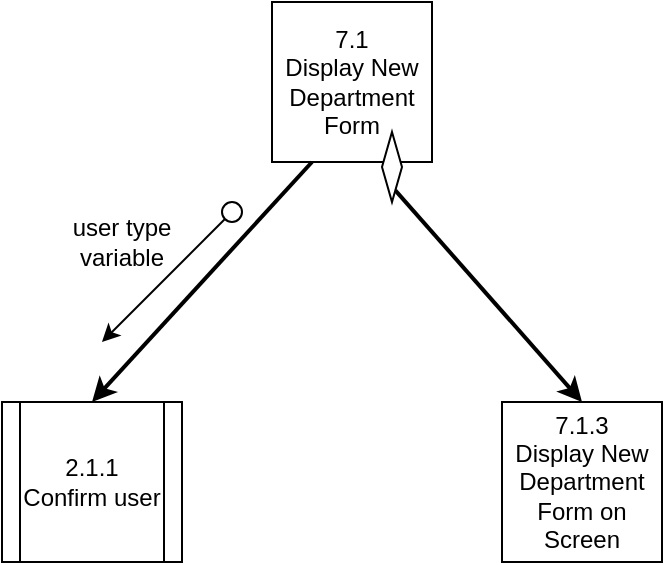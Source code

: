 <mxfile version="12.7.0" type="github" pages="2">
  <diagram id="1PtALkS8NQNCqhiWlU15" name="7.1: Display New Dept Form">
    <mxGraphModel dx="1422" dy="796" grid="1" gridSize="10" guides="1" tooltips="1" connect="1" arrows="1" fold="1" page="1" pageScale="1" pageWidth="850" pageHeight="1100" math="0" shadow="0">
      <root>
        <mxCell id="0"/>
        <mxCell id="1" parent="0"/>
        <mxCell id="G_N2jdx2ukAJO5X8EUTF-1" value="7.1&lt;br&gt;Display New Department Form" style="whiteSpace=wrap;html=1;aspect=fixed;" parent="1" vertex="1">
          <mxGeometry x="395" y="40" width="80" height="80" as="geometry"/>
        </mxCell>
        <mxCell id="G_N2jdx2ukAJO5X8EUTF-3" value="7.1.3&lt;br&gt;Display New Department Form on Screen" style="whiteSpace=wrap;html=1;aspect=fixed;" parent="1" vertex="1">
          <mxGeometry x="510" y="240" width="80" height="80" as="geometry"/>
        </mxCell>
        <mxCell id="G_N2jdx2ukAJO5X8EUTF-5" value="" style="endArrow=classic;html=1;exitX=0.75;exitY=1;exitDx=0;exitDy=0;strokeWidth=2;entryX=0.5;entryY=0;entryDx=0;entryDy=0;" parent="1" source="Stw2XJDDlhPltOekBJ6T-1" target="G_N2jdx2ukAJO5X8EUTF-3" edge="1">
          <mxGeometry width="50" height="50" relative="1" as="geometry">
            <mxPoint x="535" y="210" as="sourcePoint"/>
            <mxPoint x="560" y="240" as="targetPoint"/>
          </mxGeometry>
        </mxCell>
        <mxCell id="G_N2jdx2ukAJO5X8EUTF-6" value="" style="endArrow=classic;html=1;exitX=0.25;exitY=1;exitDx=0;exitDy=0;entryX=0.5;entryY=0;entryDx=0;entryDy=0;strokeWidth=2;" parent="1" source="G_N2jdx2ukAJO5X8EUTF-1" target="9za-afOjF7ODOsxHFIEe-1" edge="1">
          <mxGeometry width="50" height="50" relative="1" as="geometry">
            <mxPoint x="285" y="160" as="sourcePoint"/>
            <mxPoint x="305" y="240" as="targetPoint"/>
          </mxGeometry>
        </mxCell>
        <mxCell id="9za-afOjF7ODOsxHFIEe-1" value="2.1.1&lt;br&gt;Confirm user" style="shape=process;whiteSpace=wrap;html=1;backgroundOutline=1;" vertex="1" parent="1">
          <mxGeometry x="260" y="240" width="90" height="80" as="geometry"/>
        </mxCell>
        <mxCell id="9za-afOjF7ODOsxHFIEe-2" value="" style="endArrow=classic;html=1;exitX=0;exitY=1;exitDx=0;exitDy=0;" edge="1" parent="1" source="9za-afOjF7ODOsxHFIEe-3">
          <mxGeometry width="50" height="50" relative="1" as="geometry">
            <mxPoint x="360" y="160" as="sourcePoint"/>
            <mxPoint x="310" y="210" as="targetPoint"/>
          </mxGeometry>
        </mxCell>
        <mxCell id="9za-afOjF7ODOsxHFIEe-3" value="" style="ellipse;whiteSpace=wrap;html=1;aspect=fixed;fillColor=#FFFFFF;" vertex="1" parent="1">
          <mxGeometry x="370" y="140" width="10" height="10" as="geometry"/>
        </mxCell>
        <mxCell id="9za-afOjF7ODOsxHFIEe-4" value="user type variable" style="text;html=1;strokeColor=none;fillColor=none;align=center;verticalAlign=middle;whiteSpace=wrap;rounded=0;" vertex="1" parent="1">
          <mxGeometry x="290" y="150" width="60" height="20" as="geometry"/>
        </mxCell>
        <mxCell id="Stw2XJDDlhPltOekBJ6T-1" value="" style="rhombus;whiteSpace=wrap;html=1;strokeColor=#000000;fillColor=#FFFFFF;" vertex="1" parent="1">
          <mxGeometry x="450" y="105" width="10" height="35" as="geometry"/>
        </mxCell>
      </root>
    </mxGraphModel>
  </diagram>
  <diagram id="lJ2Lyy_lo-nYcXtIKR5k" name="7.2: Add Dept Info to Dept Table">
    <mxGraphModel dx="1422" dy="796" grid="1" gridSize="10" guides="1" tooltips="1" connect="1" arrows="1" fold="1" page="1" pageScale="1" pageWidth="850" pageHeight="1100" math="0" shadow="0">
      <root>
        <mxCell id="2FddKFQ4fWu9LERN1Jwz-0"/>
        <mxCell id="2FddKFQ4fWu9LERN1Jwz-1" parent="2FddKFQ4fWu9LERN1Jwz-0"/>
        <mxCell id="kPAnGdzFDGQnYrsR_6rP-0" value="7.2&lt;br&gt;Add Department Info Into Department Table" style="whiteSpace=wrap;html=1;aspect=fixed;" parent="2FddKFQ4fWu9LERN1Jwz-1" vertex="1">
          <mxGeometry x="415" y="60" width="90" height="90" as="geometry"/>
        </mxCell>
        <mxCell id="kPAnGdzFDGQnYrsR_6rP-1" value="" style="endArrow=classic;html=1;exitX=0.5;exitY=1;exitDx=0;exitDy=0;entryX=0.5;entryY=0;entryDx=0;entryDy=0;strokeWidth=2;" parent="2FddKFQ4fWu9LERN1Jwz-1" source="kPAnGdzFDGQnYrsR_6rP-0" target="kPAnGdzFDGQnYrsR_6rP-2" edge="1">
          <mxGeometry width="50" height="50" relative="1" as="geometry">
            <mxPoint x="310" y="190" as="sourcePoint"/>
            <mxPoint x="160" y="270" as="targetPoint"/>
          </mxGeometry>
        </mxCell>
        <mxCell id="kPAnGdzFDGQnYrsR_6rP-2" value="&lt;span style=&quot;white-space: normal&quot;&gt;1.2.1&lt;br&gt;&lt;/span&gt;Retrieve Submitted Form Data" style="shape=process;whiteSpace=wrap;html=1;backgroundOutline=1;" parent="2FddKFQ4fWu9LERN1Jwz-1" vertex="1">
          <mxGeometry x="300" y="360" width="90" height="80" as="geometry"/>
        </mxCell>
        <mxCell id="kPAnGdzFDGQnYrsR_6rP-3" value="&lt;span style=&quot;white-space: normal&quot;&gt;1.2.2&lt;br&gt;&lt;/span&gt;Verify Submitted Form Data" style="shape=process;whiteSpace=wrap;html=1;backgroundOutline=1;" parent="2FddKFQ4fWu9LERN1Jwz-1" vertex="1">
          <mxGeometry x="505" y="360" width="90" height="80" as="geometry"/>
        </mxCell>
        <mxCell id="kPAnGdzFDGQnYrsR_6rP-4" value="" style="endArrow=classic;html=1;exitX=0.5;exitY=1;exitDx=0;exitDy=0;entryX=0.5;entryY=0;entryDx=0;entryDy=0;strokeWidth=2;" parent="2FddKFQ4fWu9LERN1Jwz-1" source="kPAnGdzFDGQnYrsR_6rP-0" target="kPAnGdzFDGQnYrsR_6rP-3" edge="1">
          <mxGeometry width="50" height="50" relative="1" as="geometry">
            <mxPoint x="467.5" y="170" as="sourcePoint"/>
            <mxPoint x="262.5" y="290" as="targetPoint"/>
          </mxGeometry>
        </mxCell>
        <mxCell id="kPAnGdzFDGQnYrsR_6rP-5" value="" style="endArrow=classic;html=1;strokeWidth=2;entryX=0.5;entryY=0;entryDx=0;entryDy=0;exitX=0.75;exitY=1;exitDx=0;exitDy=0;" parent="2FddKFQ4fWu9LERN1Jwz-1" source="X7AdeNs9j1M44oKVA4K2-21" target="kPAnGdzFDGQnYrsR_6rP-6" edge="1">
          <mxGeometry width="50" height="50" relative="1" as="geometry">
            <mxPoint x="480" y="130" as="sourcePoint"/>
            <mxPoint x="560" y="270" as="targetPoint"/>
          </mxGeometry>
        </mxCell>
        <mxCell id="kPAnGdzFDGQnYrsR_6rP-6" value="7.2.4&lt;br&gt;Insert Submitted Form Data Into Department Table" style="whiteSpace=wrap;html=1;aspect=fixed;" parent="2FddKFQ4fWu9LERN1Jwz-1" vertex="1">
          <mxGeometry x="690" y="360" width="90" height="90" as="geometry"/>
        </mxCell>
        <mxCell id="kPAnGdzFDGQnYrsR_6rP-7" value="" style="endArrow=classic;html=1;curved=1;entryX=0.433;entryY=1.029;entryDx=0;entryDy=0;entryPerimeter=0;" parent="2FddKFQ4fWu9LERN1Jwz-1" target="kPAnGdzFDGQnYrsR_6rP-0" edge="1">
          <mxGeometry width="50" height="50" relative="1" as="geometry">
            <mxPoint x="455" y="150.0" as="sourcePoint"/>
            <mxPoint x="430" y="150" as="targetPoint"/>
            <Array as="points">
              <mxPoint x="490" y="160"/>
              <mxPoint x="470" y="180"/>
              <mxPoint x="440" y="180"/>
              <mxPoint x="420" y="160"/>
            </Array>
          </mxGeometry>
        </mxCell>
        <mxCell id="8o3iqUsPtl5a7d67dNm0-0" value="1.1.3&lt;br&gt;Connect to Database" style="shape=process;whiteSpace=wrap;html=1;backgroundOutline=1;" parent="2FddKFQ4fWu9LERN1Jwz-1" vertex="1">
          <mxGeometry x="110" y="360" width="90" height="80" as="geometry"/>
        </mxCell>
        <mxCell id="8o3iqUsPtl5a7d67dNm0-2" value="" style="endArrow=classic;html=1;entryX=0.5;entryY=0;entryDx=0;entryDy=0;strokeWidth=2;exitX=0.25;exitY=1;exitDx=0;exitDy=0;" parent="2FddKFQ4fWu9LERN1Jwz-1" source="kPAnGdzFDGQnYrsR_6rP-0" target="8o3iqUsPtl5a7d67dNm0-0" edge="1">
          <mxGeometry width="50" height="50" relative="1" as="geometry">
            <mxPoint x="360" y="140" as="sourcePoint"/>
            <mxPoint x="240" y="250" as="targetPoint"/>
          </mxGeometry>
        </mxCell>
        <mxCell id="X7AdeNs9j1M44oKVA4K2-0" value="" style="endArrow=classic;html=1;" edge="1" parent="2FddKFQ4fWu9LERN1Jwz-1" source="X7AdeNs9j1M44oKVA4K2-1">
          <mxGeometry width="50" height="50" relative="1" as="geometry">
            <mxPoint x="135" y="440" as="sourcePoint"/>
            <mxPoint x="250" y="260" as="targetPoint"/>
            <Array as="points"/>
          </mxGeometry>
        </mxCell>
        <mxCell id="X7AdeNs9j1M44oKVA4K2-1" value="" style="ellipse;whiteSpace=wrap;html=1;aspect=fixed;fillColor=#FFFFFF;" vertex="1" parent="2FddKFQ4fWu9LERN1Jwz-1">
          <mxGeometry x="180" y="310" width="10" height="10" as="geometry"/>
        </mxCell>
        <mxCell id="X7AdeNs9j1M44oKVA4K2-2" value="databaase connection object" style="text;html=1;strokeColor=none;fillColor=none;align=center;verticalAlign=middle;whiteSpace=wrap;rounded=0;" vertex="1" parent="2FddKFQ4fWu9LERN1Jwz-1">
          <mxGeometry x="150" y="250" width="60" height="20" as="geometry"/>
        </mxCell>
        <mxCell id="X7AdeNs9j1M44oKVA4K2-4" value="" style="endArrow=classic;html=1;exitX=1;exitY=1;exitDx=0;exitDy=0;" edge="1" parent="2FddKFQ4fWu9LERN1Jwz-1" source="X7AdeNs9j1M44oKVA4K2-5">
          <mxGeometry width="50" height="50" relative="1" as="geometry">
            <mxPoint x="210" y="560" as="sourcePoint"/>
            <mxPoint x="530" y="350" as="targetPoint"/>
            <Array as="points"/>
          </mxGeometry>
        </mxCell>
        <mxCell id="X7AdeNs9j1M44oKVA4K2-5" value="" style="ellipse;whiteSpace=wrap;html=1;aspect=fixed;fillColor=#FFFFFF;" vertex="1" parent="2FddKFQ4fWu9LERN1Jwz-1">
          <mxGeometry x="495" y="280" width="10" height="10" as="geometry"/>
        </mxCell>
        <mxCell id="X7AdeNs9j1M44oKVA4K2-6" value="" style="endArrow=classic;html=1;exitX=0.5;exitY=1;exitDx=0;exitDy=0;" edge="1" parent="2FddKFQ4fWu9LERN1Jwz-1" source="X7AdeNs9j1M44oKVA4K2-7">
          <mxGeometry width="50" height="50" relative="1" as="geometry">
            <mxPoint x="220" y="570" as="sourcePoint"/>
            <mxPoint x="530" y="270" as="targetPoint"/>
            <Array as="points"/>
          </mxGeometry>
        </mxCell>
        <mxCell id="X7AdeNs9j1M44oKVA4K2-7" value="" style="ellipse;whiteSpace=wrap;html=1;aspect=fixed;fillColor=#000000;" vertex="1" parent="2FddKFQ4fWu9LERN1Jwz-1">
          <mxGeometry x="560" y="330" width="10" height="10" as="geometry"/>
        </mxCell>
        <mxCell id="X7AdeNs9j1M44oKVA4K2-8" value="form data" style="text;html=1;strokeColor=none;fillColor=none;align=center;verticalAlign=middle;whiteSpace=wrap;rounded=0;" vertex="1" parent="2FddKFQ4fWu9LERN1Jwz-1">
          <mxGeometry x="445" y="300" width="60" height="20" as="geometry"/>
        </mxCell>
        <mxCell id="X7AdeNs9j1M44oKVA4K2-9" value="correct format" style="text;html=1;strokeColor=none;fillColor=none;align=center;verticalAlign=middle;whiteSpace=wrap;rounded=0;" vertex="1" parent="2FddKFQ4fWu9LERN1Jwz-1">
          <mxGeometry x="535" y="280" width="60" height="20" as="geometry"/>
        </mxCell>
        <mxCell id="X7AdeNs9j1M44oKVA4K2-11" value="" style="endArrow=classic;html=1;exitX=1;exitY=0;exitDx=0;exitDy=0;" edge="1" parent="2FddKFQ4fWu9LERN1Jwz-1" source="X7AdeNs9j1M44oKVA4K2-12">
          <mxGeometry width="50" height="50" relative="1" as="geometry">
            <mxPoint x="220" y="570" as="sourcePoint"/>
            <mxPoint x="380" y="270" as="targetPoint"/>
            <Array as="points"/>
          </mxGeometry>
        </mxCell>
        <mxCell id="X7AdeNs9j1M44oKVA4K2-12" value="" style="ellipse;whiteSpace=wrap;html=1;aspect=fixed;fillColor=#FFFFFF;" vertex="1" parent="2FddKFQ4fWu9LERN1Jwz-1">
          <mxGeometry x="330" y="330" width="10" height="10" as="geometry"/>
        </mxCell>
        <mxCell id="X7AdeNs9j1M44oKVA4K2-13" value="form data" style="text;html=1;strokeColor=none;fillColor=none;align=center;verticalAlign=middle;whiteSpace=wrap;rounded=0;" vertex="1" parent="2FddKFQ4fWu9LERN1Jwz-1">
          <mxGeometry x="290" y="290" width="60" height="20" as="geometry"/>
        </mxCell>
        <mxCell id="X7AdeNs9j1M44oKVA4K2-15" value="" style="endArrow=classic;html=1;exitX=1;exitY=1;exitDx=0;exitDy=0;" edge="1" parent="2FddKFQ4fWu9LERN1Jwz-1" source="X7AdeNs9j1M44oKVA4K2-16">
          <mxGeometry width="50" height="50" relative="1" as="geometry">
            <mxPoint x="405" y="480" as="sourcePoint"/>
            <mxPoint x="710" y="320" as="targetPoint"/>
            <Array as="points"/>
          </mxGeometry>
        </mxCell>
        <mxCell id="X7AdeNs9j1M44oKVA4K2-16" value="" style="ellipse;whiteSpace=wrap;html=1;aspect=fixed;fillColor=#FFFFFF;" vertex="1" parent="2FddKFQ4fWu9LERN1Jwz-1">
          <mxGeometry x="630" y="250" width="10" height="10" as="geometry"/>
        </mxCell>
        <mxCell id="X7AdeNs9j1M44oKVA4K2-17" value="form data" style="text;html=1;strokeColor=none;fillColor=none;align=center;verticalAlign=middle;whiteSpace=wrap;rounded=0;" vertex="1" parent="2FddKFQ4fWu9LERN1Jwz-1">
          <mxGeometry x="660" y="260" width="60" height="20" as="geometry"/>
        </mxCell>
        <mxCell id="X7AdeNs9j1M44oKVA4K2-21" value="" style="rhombus;whiteSpace=wrap;html=1;strokeColor=#000000;fillColor=#FFFFFF;" vertex="1" parent="2FddKFQ4fWu9LERN1Jwz-1">
          <mxGeometry x="480" y="140" width="10" height="20" as="geometry"/>
        </mxCell>
      </root>
    </mxGraphModel>
  </diagram>
</mxfile>
